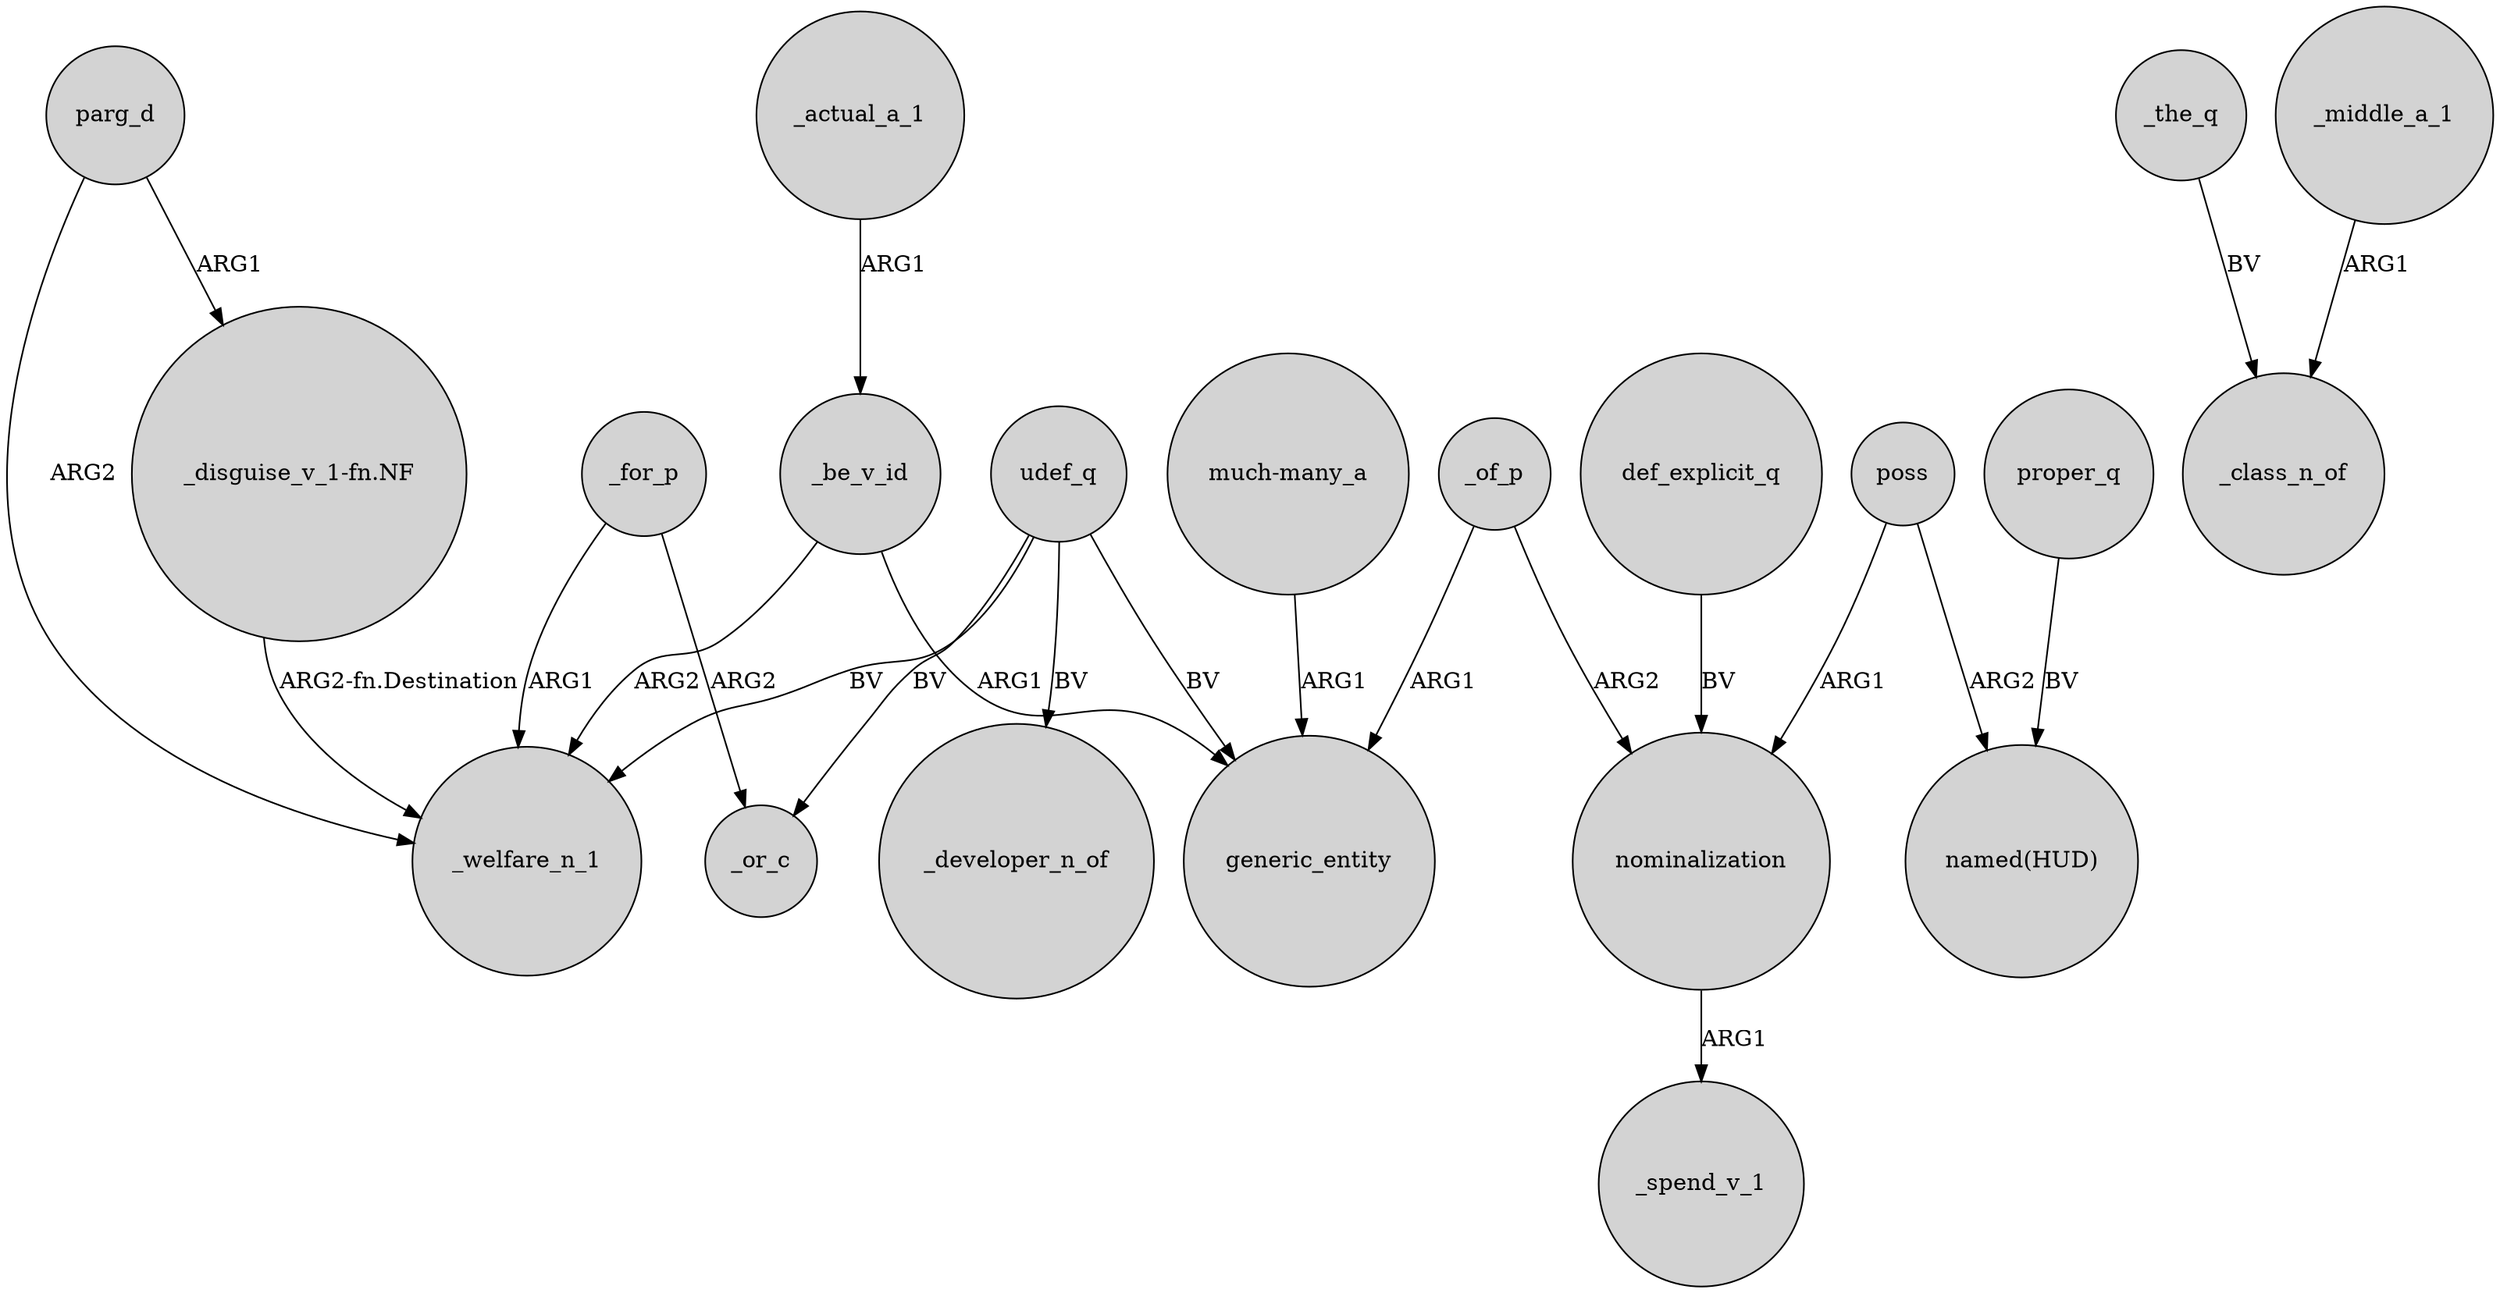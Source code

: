 digraph {
	node [shape=circle style=filled]
	parg_d -> _welfare_n_1 [label=ARG2]
	udef_q -> generic_entity [label=BV]
	_actual_a_1 -> _be_v_id [label=ARG1]
	_be_v_id -> _welfare_n_1 [label=ARG2]
	nominalization -> _spend_v_1 [label=ARG1]
	proper_q -> "named(HUD)" [label=BV]
	poss -> "named(HUD)" [label=ARG2]
	"much-many_a" -> generic_entity [label=ARG1]
	"_disguise_v_1-fn.NF" -> _welfare_n_1 [label="ARG2-fn.Destination"]
	_be_v_id -> generic_entity [label=ARG1]
	udef_q -> _or_c [label=BV]
	udef_q -> _welfare_n_1 [label=BV]
	_the_q -> _class_n_of [label=BV]
	poss -> nominalization [label=ARG1]
	parg_d -> "_disguise_v_1-fn.NF" [label=ARG1]
	udef_q -> _developer_n_of [label=BV]
	_of_p -> nominalization [label=ARG2]
	_for_p -> _welfare_n_1 [label=ARG1]
	def_explicit_q -> nominalization [label=BV]
	_middle_a_1 -> _class_n_of [label=ARG1]
	_of_p -> generic_entity [label=ARG1]
	_for_p -> _or_c [label=ARG2]
}
